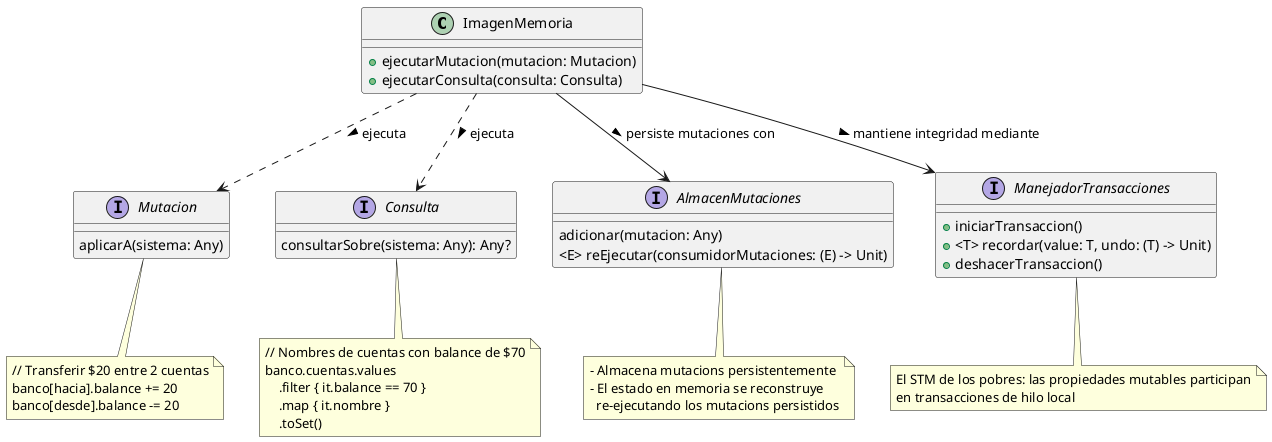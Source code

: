 @startuml

class ImagenMemoria {
    + ejecutarMutacion(mutacion: Mutacion)
    + ejecutarConsulta(consulta: Consulta)
}
ImagenMemoria ..> Mutacion: ejecuta >
ImagenMemoria ..> Consulta: ejecuta >
ImagenMemoria --> AlmacenMutaciones: persiste mutaciones con >
ImagenMemoria --> ManejadorTransacciones: mantiene integridad mediante >

together {
    interface AlmacenMutaciones {
        adicionar(mutacion: Any)
        <E> reEjecutar(consumidorMutaciones: (E) -> Unit)
    }
    note bottom of AlmacenMutaciones
        - Almacena mutacions persistentemente
        - El estado en memoria se reconstruye
          re-ejecutando los mutacions persistidos
    end note
    interface ManejadorTransacciones {
        + iniciarTransaccion()
        + <T> recordar(value: T, undo: (T) -> Unit)
        + deshacerTransaccion()
    }
    note bottom of ManejadorTransacciones
        El STM de los pobres: las propiedades mutables participan
        en transacciones de hilo local
    end note
}

together {
    interface Mutacion {
        aplicarA(sistema: Any)
    }
    note bottom of Mutacion
        // Transferir $20 entre 2 cuentas
        banco[hacia].balance += 20
        banco[desde].balance -= 20
    end note

    interface Consulta {
        consultarSobre(sistema: Any): Any?
    }
    note bottom of Consulta
        // Nombres de cuentas con balance de $70
        banco.cuentas.values
            .filter { it.balance == 70 }
            .map { it.nombre }
            .toSet()
    end note
}

@enduml